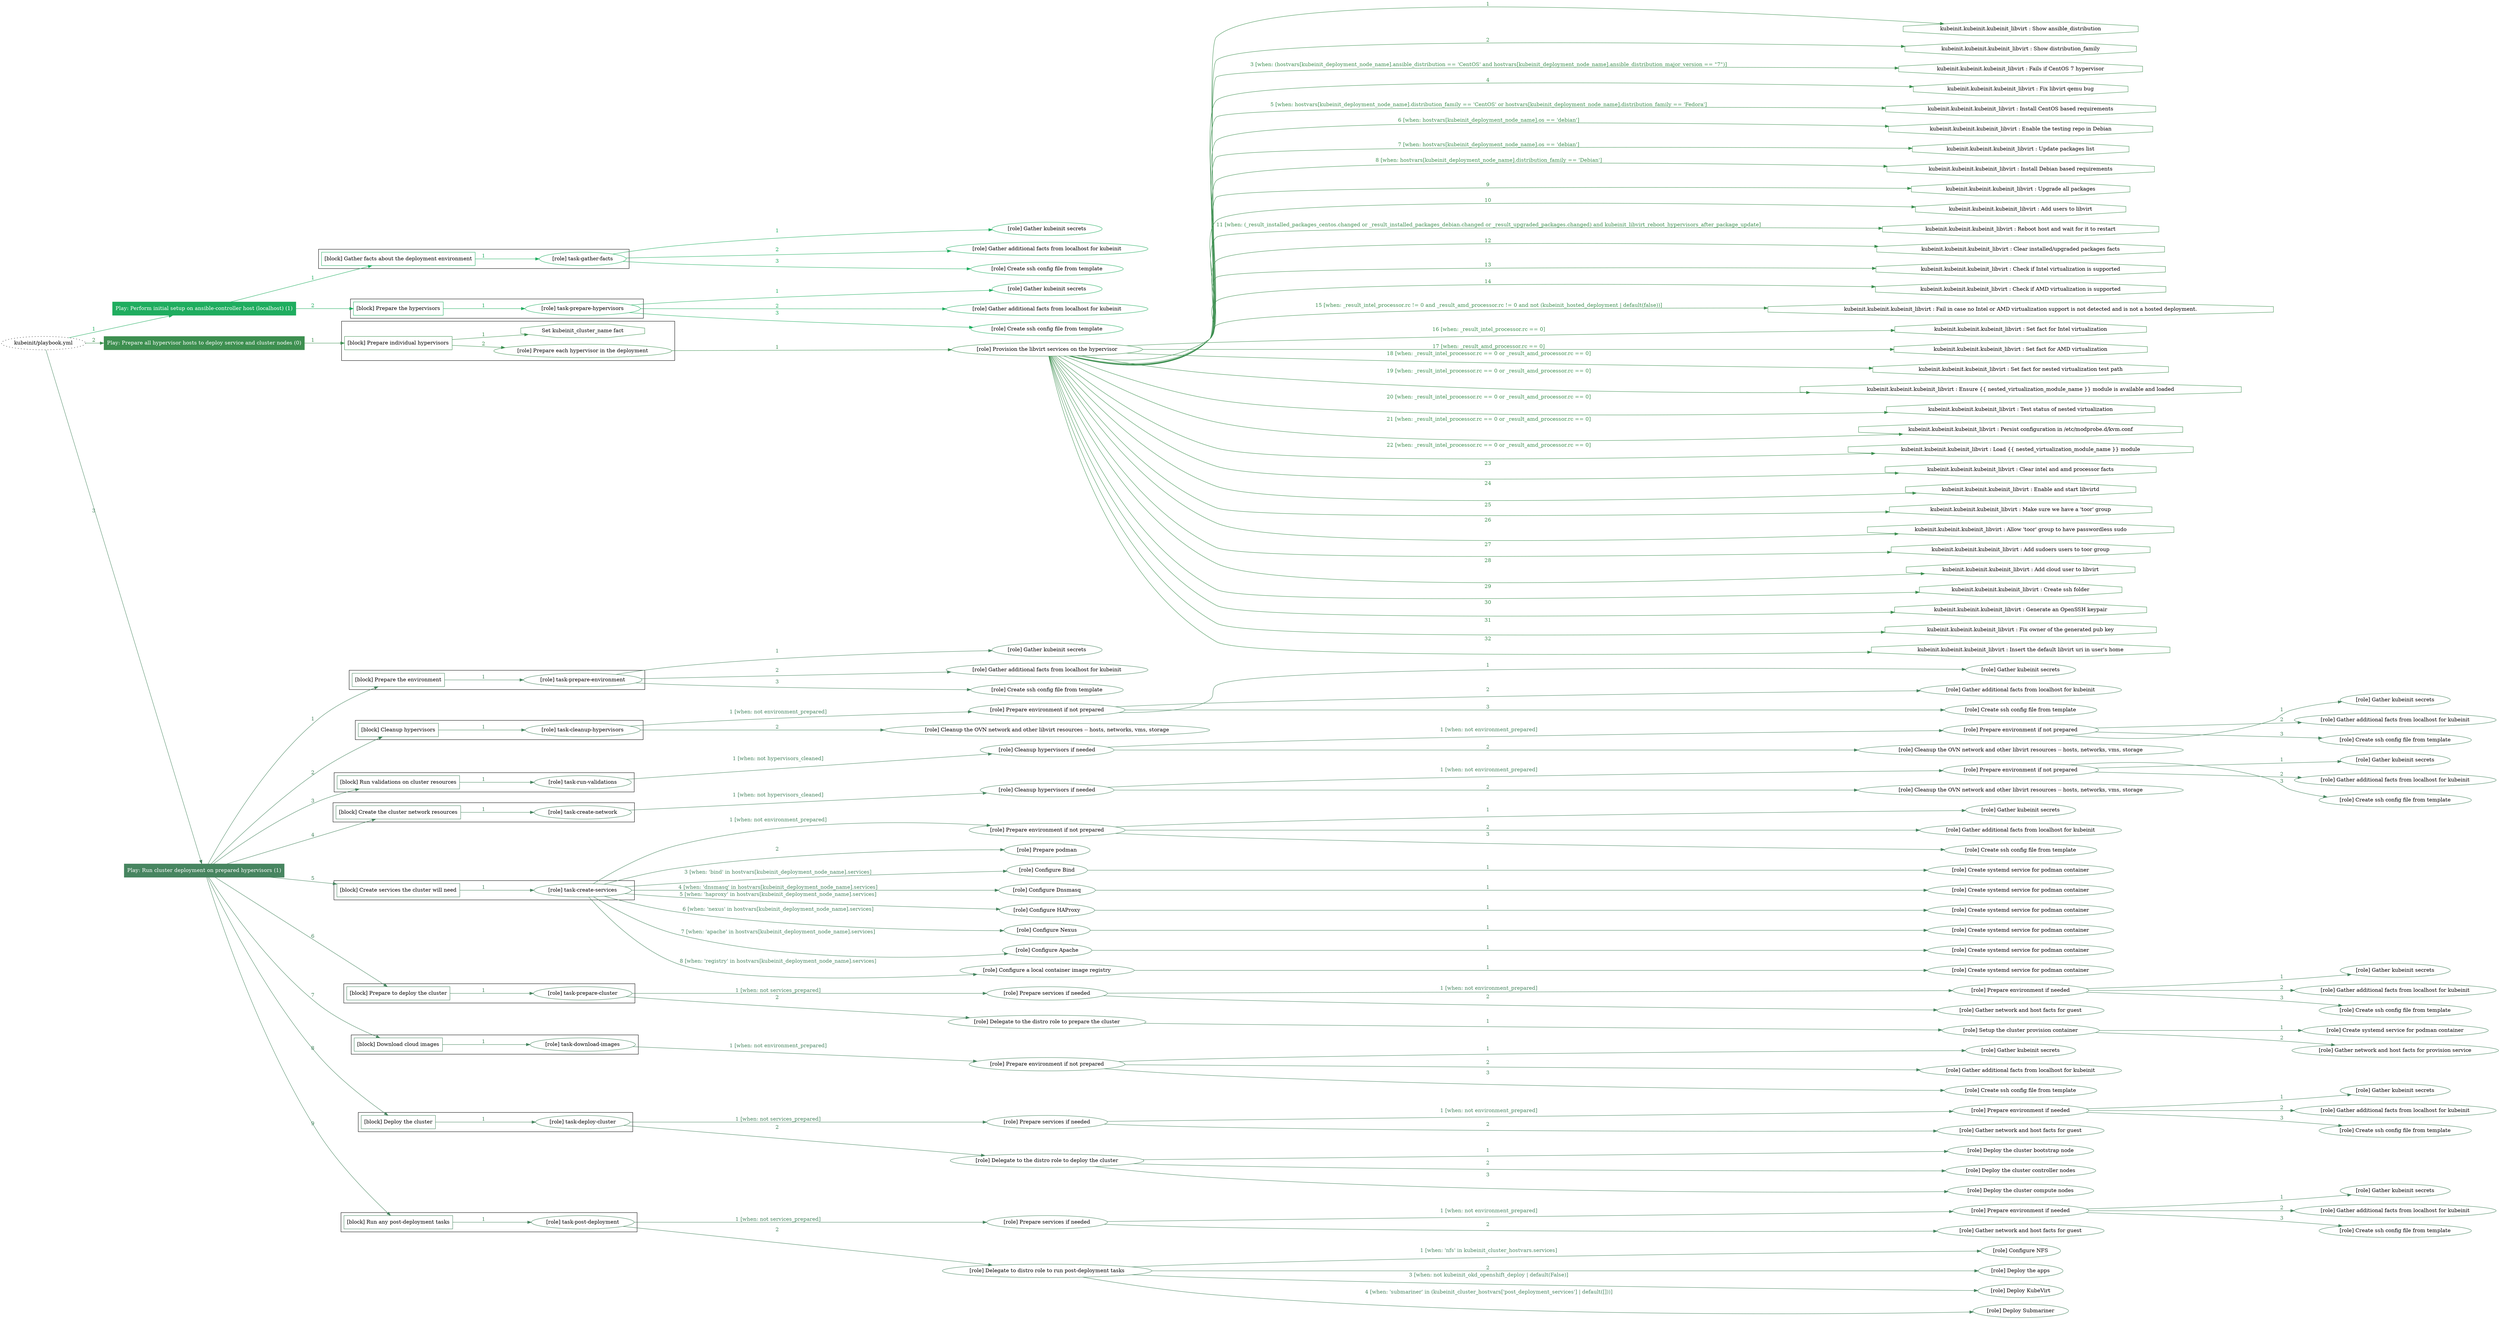 digraph {
	graph [concentrate=true ordering=in rankdir=LR ratio=fill]
	edge [esep=5 sep=10]
	"kubeinit/playbook.yml" [URL="/home/runner/work/kubeinit/kubeinit/kubeinit/playbook.yml" id=playbook_81fcb80f style=dotted]
	play_daff8f4a [label="Play: Perform initial setup on ansible-controller host (localhost) (1)" URL="/home/runner/work/kubeinit/kubeinit/kubeinit/playbook.yml" color="#1fad5f" fontcolor="#ffffff" id=play_daff8f4a shape=box style=filled tooltip=localhost]
	"kubeinit/playbook.yml" -> play_daff8f4a [label="1 " color="#1fad5f" fontcolor="#1fad5f" id=edge_5d574dd4 labeltooltip="1 " tooltip="1 "]
	subgraph "Gather kubeinit secrets" {
		role_aab11925 [label="[role] Gather kubeinit secrets" URL="/home/runner/.ansible/collections/ansible_collections/kubeinit/kubeinit/roles/kubeinit_prepare/tasks/gather_kubeinit_facts.yml" color="#1fad5f" id=role_aab11925 tooltip="Gather kubeinit secrets"]
	}
	subgraph "Gather additional facts from localhost for kubeinit" {
		role_70747c0d [label="[role] Gather additional facts from localhost for kubeinit" URL="/home/runner/.ansible/collections/ansible_collections/kubeinit/kubeinit/roles/kubeinit_prepare/tasks/gather_kubeinit_facts.yml" color="#1fad5f" id=role_70747c0d tooltip="Gather additional facts from localhost for kubeinit"]
	}
	subgraph "Create ssh config file from template" {
		role_48df92c1 [label="[role] Create ssh config file from template" URL="/home/runner/.ansible/collections/ansible_collections/kubeinit/kubeinit/roles/kubeinit_prepare/tasks/gather_kubeinit_facts.yml" color="#1fad5f" id=role_48df92c1 tooltip="Create ssh config file from template"]
	}
	subgraph "task-gather-facts" {
		role_44877db8 [label="[role] task-gather-facts" URL="/home/runner/work/kubeinit/kubeinit/kubeinit/playbook.yml" color="#1fad5f" id=role_44877db8 tooltip="task-gather-facts"]
		role_44877db8 -> role_aab11925 [label="1 " color="#1fad5f" fontcolor="#1fad5f" id=edge_a1052154 labeltooltip="1 " tooltip="1 "]
		role_44877db8 -> role_70747c0d [label="2 " color="#1fad5f" fontcolor="#1fad5f" id=edge_dcc8290c labeltooltip="2 " tooltip="2 "]
		role_44877db8 -> role_48df92c1 [label="3 " color="#1fad5f" fontcolor="#1fad5f" id=edge_468755ec labeltooltip="3 " tooltip="3 "]
	}
	subgraph "Gather kubeinit secrets" {
		role_213854e4 [label="[role] Gather kubeinit secrets" URL="/home/runner/.ansible/collections/ansible_collections/kubeinit/kubeinit/roles/kubeinit_prepare/tasks/gather_kubeinit_facts.yml" color="#1fad5f" id=role_213854e4 tooltip="Gather kubeinit secrets"]
	}
	subgraph "Gather additional facts from localhost for kubeinit" {
		role_53a9229f [label="[role] Gather additional facts from localhost for kubeinit" URL="/home/runner/.ansible/collections/ansible_collections/kubeinit/kubeinit/roles/kubeinit_prepare/tasks/gather_kubeinit_facts.yml" color="#1fad5f" id=role_53a9229f tooltip="Gather additional facts from localhost for kubeinit"]
	}
	subgraph "Create ssh config file from template" {
		role_155702ac [label="[role] Create ssh config file from template" URL="/home/runner/.ansible/collections/ansible_collections/kubeinit/kubeinit/roles/kubeinit_prepare/tasks/gather_kubeinit_facts.yml" color="#1fad5f" id=role_155702ac tooltip="Create ssh config file from template"]
	}
	subgraph "task-prepare-hypervisors" {
		role_fa2d1fb1 [label="[role] task-prepare-hypervisors" URL="/home/runner/work/kubeinit/kubeinit/kubeinit/playbook.yml" color="#1fad5f" id=role_fa2d1fb1 tooltip="task-prepare-hypervisors"]
		role_fa2d1fb1 -> role_213854e4 [label="1 " color="#1fad5f" fontcolor="#1fad5f" id=edge_d9dbdb5d labeltooltip="1 " tooltip="1 "]
		role_fa2d1fb1 -> role_53a9229f [label="2 " color="#1fad5f" fontcolor="#1fad5f" id=edge_8648460c labeltooltip="2 " tooltip="2 "]
		role_fa2d1fb1 -> role_155702ac [label="3 " color="#1fad5f" fontcolor="#1fad5f" id=edge_d3ae9cf9 labeltooltip="3 " tooltip="3 "]
	}
	subgraph "Play: Perform initial setup on ansible-controller host (localhost) (1)" {
		play_daff8f4a -> block_25a6bd8b [label=1 color="#1fad5f" fontcolor="#1fad5f" id=edge_b2513a7b labeltooltip=1 tooltip=1]
		subgraph cluster_block_25a6bd8b {
			block_25a6bd8b [label="[block] Gather facts about the deployment environment" URL="/home/runner/work/kubeinit/kubeinit/kubeinit/playbook.yml" color="#1fad5f" id=block_25a6bd8b labeltooltip="Gather facts about the deployment environment" shape=box tooltip="Gather facts about the deployment environment"]
			block_25a6bd8b -> role_44877db8 [label="1 " color="#1fad5f" fontcolor="#1fad5f" id=edge_479354db labeltooltip="1 " tooltip="1 "]
		}
		play_daff8f4a -> block_f0708486 [label=2 color="#1fad5f" fontcolor="#1fad5f" id=edge_a9ee6cd9 labeltooltip=2 tooltip=2]
		subgraph cluster_block_f0708486 {
			block_f0708486 [label="[block] Prepare the hypervisors" URL="/home/runner/work/kubeinit/kubeinit/kubeinit/playbook.yml" color="#1fad5f" id=block_f0708486 labeltooltip="Prepare the hypervisors" shape=box tooltip="Prepare the hypervisors"]
			block_f0708486 -> role_fa2d1fb1 [label="1 " color="#1fad5f" fontcolor="#1fad5f" id=edge_3a37e11c labeltooltip="1 " tooltip="1 "]
		}
	}
	play_637acc7c [label="Play: Prepare all hypervisor hosts to deploy service and cluster nodes (0)" URL="/home/runner/work/kubeinit/kubeinit/kubeinit/playbook.yml" color="#3d8f50" fontcolor="#ffffff" id=play_637acc7c shape=box style=filled tooltip="Play: Prepare all hypervisor hosts to deploy service and cluster nodes (0)"]
	"kubeinit/playbook.yml" -> play_637acc7c [label="2 " color="#3d8f50" fontcolor="#3d8f50" id=edge_ecf67296 labeltooltip="2 " tooltip="2 "]
	subgraph "Provision the libvirt services on the hypervisor" {
		role_46682420 [label="[role] Provision the libvirt services on the hypervisor" URL="/home/runner/.ansible/collections/ansible_collections/kubeinit/kubeinit/roles/kubeinit_prepare/tasks/prepare_hypervisor.yml" color="#3d8f50" id=role_46682420 tooltip="Provision the libvirt services on the hypervisor"]
		task_0c716222 [label="kubeinit.kubeinit.kubeinit_libvirt : Show ansible_distribution" URL="/home/runner/.ansible/collections/ansible_collections/kubeinit/kubeinit/roles/kubeinit_libvirt/tasks/main.yml" color="#3d8f50" id=task_0c716222 shape=octagon tooltip="kubeinit.kubeinit.kubeinit_libvirt : Show ansible_distribution"]
		role_46682420 -> task_0c716222 [label="1 " color="#3d8f50" fontcolor="#3d8f50" id=edge_53119243 labeltooltip="1 " tooltip="1 "]
		task_4c5353f7 [label="kubeinit.kubeinit.kubeinit_libvirt : Show distribution_family" URL="/home/runner/.ansible/collections/ansible_collections/kubeinit/kubeinit/roles/kubeinit_libvirt/tasks/main.yml" color="#3d8f50" id=task_4c5353f7 shape=octagon tooltip="kubeinit.kubeinit.kubeinit_libvirt : Show distribution_family"]
		role_46682420 -> task_4c5353f7 [label="2 " color="#3d8f50" fontcolor="#3d8f50" id=edge_a53bf8d4 labeltooltip="2 " tooltip="2 "]
		task_38a7a97e [label="kubeinit.kubeinit.kubeinit_libvirt : Fails if CentOS 7 hypervisor" URL="/home/runner/.ansible/collections/ansible_collections/kubeinit/kubeinit/roles/kubeinit_libvirt/tasks/main.yml" color="#3d8f50" id=task_38a7a97e shape=octagon tooltip="kubeinit.kubeinit.kubeinit_libvirt : Fails if CentOS 7 hypervisor"]
		role_46682420 -> task_38a7a97e [label="3 [when: (hostvars[kubeinit_deployment_node_name].ansible_distribution == 'CentOS' and hostvars[kubeinit_deployment_node_name].ansible_distribution_major_version == \"7\")]" color="#3d8f50" fontcolor="#3d8f50" id=edge_8cb96641 labeltooltip="3 [when: (hostvars[kubeinit_deployment_node_name].ansible_distribution == 'CentOS' and hostvars[kubeinit_deployment_node_name].ansible_distribution_major_version == \"7\")]" tooltip="3 [when: (hostvars[kubeinit_deployment_node_name].ansible_distribution == 'CentOS' and hostvars[kubeinit_deployment_node_name].ansible_distribution_major_version == \"7\")]"]
		task_72180ac9 [label="kubeinit.kubeinit.kubeinit_libvirt : Fix libvirt qemu bug" URL="/home/runner/.ansible/collections/ansible_collections/kubeinit/kubeinit/roles/kubeinit_libvirt/tasks/main.yml" color="#3d8f50" id=task_72180ac9 shape=octagon tooltip="kubeinit.kubeinit.kubeinit_libvirt : Fix libvirt qemu bug"]
		role_46682420 -> task_72180ac9 [label="4 " color="#3d8f50" fontcolor="#3d8f50" id=edge_3bc1cdc9 labeltooltip="4 " tooltip="4 "]
		task_180df7e8 [label="kubeinit.kubeinit.kubeinit_libvirt : Install CentOS based requirements" URL="/home/runner/.ansible/collections/ansible_collections/kubeinit/kubeinit/roles/kubeinit_libvirt/tasks/main.yml" color="#3d8f50" id=task_180df7e8 shape=octagon tooltip="kubeinit.kubeinit.kubeinit_libvirt : Install CentOS based requirements"]
		role_46682420 -> task_180df7e8 [label="5 [when: hostvars[kubeinit_deployment_node_name].distribution_family == 'CentOS' or hostvars[kubeinit_deployment_node_name].distribution_family == 'Fedora']" color="#3d8f50" fontcolor="#3d8f50" id=edge_2c35ad6a labeltooltip="5 [when: hostvars[kubeinit_deployment_node_name].distribution_family == 'CentOS' or hostvars[kubeinit_deployment_node_name].distribution_family == 'Fedora']" tooltip="5 [when: hostvars[kubeinit_deployment_node_name].distribution_family == 'CentOS' or hostvars[kubeinit_deployment_node_name].distribution_family == 'Fedora']"]
		task_7b297726 [label="kubeinit.kubeinit.kubeinit_libvirt : Enable the testing repo in Debian" URL="/home/runner/.ansible/collections/ansible_collections/kubeinit/kubeinit/roles/kubeinit_libvirt/tasks/main.yml" color="#3d8f50" id=task_7b297726 shape=octagon tooltip="kubeinit.kubeinit.kubeinit_libvirt : Enable the testing repo in Debian"]
		role_46682420 -> task_7b297726 [label="6 [when: hostvars[kubeinit_deployment_node_name].os == 'debian']" color="#3d8f50" fontcolor="#3d8f50" id=edge_4898f01e labeltooltip="6 [when: hostvars[kubeinit_deployment_node_name].os == 'debian']" tooltip="6 [when: hostvars[kubeinit_deployment_node_name].os == 'debian']"]
		task_e21a6e4e [label="kubeinit.kubeinit.kubeinit_libvirt : Update packages list" URL="/home/runner/.ansible/collections/ansible_collections/kubeinit/kubeinit/roles/kubeinit_libvirt/tasks/main.yml" color="#3d8f50" id=task_e21a6e4e shape=octagon tooltip="kubeinit.kubeinit.kubeinit_libvirt : Update packages list"]
		role_46682420 -> task_e21a6e4e [label="7 [when: hostvars[kubeinit_deployment_node_name].os == 'debian']" color="#3d8f50" fontcolor="#3d8f50" id=edge_712cc02e labeltooltip="7 [when: hostvars[kubeinit_deployment_node_name].os == 'debian']" tooltip="7 [when: hostvars[kubeinit_deployment_node_name].os == 'debian']"]
		task_c880a6b1 [label="kubeinit.kubeinit.kubeinit_libvirt : Install Debian based requirements" URL="/home/runner/.ansible/collections/ansible_collections/kubeinit/kubeinit/roles/kubeinit_libvirt/tasks/main.yml" color="#3d8f50" id=task_c880a6b1 shape=octagon tooltip="kubeinit.kubeinit.kubeinit_libvirt : Install Debian based requirements"]
		role_46682420 -> task_c880a6b1 [label="8 [when: hostvars[kubeinit_deployment_node_name].distribution_family == 'Debian']" color="#3d8f50" fontcolor="#3d8f50" id=edge_8d48f2f4 labeltooltip="8 [when: hostvars[kubeinit_deployment_node_name].distribution_family == 'Debian']" tooltip="8 [when: hostvars[kubeinit_deployment_node_name].distribution_family == 'Debian']"]
		task_bd87a750 [label="kubeinit.kubeinit.kubeinit_libvirt : Upgrade all packages" URL="/home/runner/.ansible/collections/ansible_collections/kubeinit/kubeinit/roles/kubeinit_libvirt/tasks/main.yml" color="#3d8f50" id=task_bd87a750 shape=octagon tooltip="kubeinit.kubeinit.kubeinit_libvirt : Upgrade all packages"]
		role_46682420 -> task_bd87a750 [label="9 " color="#3d8f50" fontcolor="#3d8f50" id=edge_f5a76a69 labeltooltip="9 " tooltip="9 "]
		task_9586a732 [label="kubeinit.kubeinit.kubeinit_libvirt : Add users to libvirt" URL="/home/runner/.ansible/collections/ansible_collections/kubeinit/kubeinit/roles/kubeinit_libvirt/tasks/main.yml" color="#3d8f50" id=task_9586a732 shape=octagon tooltip="kubeinit.kubeinit.kubeinit_libvirt : Add users to libvirt"]
		role_46682420 -> task_9586a732 [label="10 " color="#3d8f50" fontcolor="#3d8f50" id=edge_3d3a36c6 labeltooltip="10 " tooltip="10 "]
		task_caef9b31 [label="kubeinit.kubeinit.kubeinit_libvirt : Reboot host and wait for it to restart" URL="/home/runner/.ansible/collections/ansible_collections/kubeinit/kubeinit/roles/kubeinit_libvirt/tasks/main.yml" color="#3d8f50" id=task_caef9b31 shape=octagon tooltip="kubeinit.kubeinit.kubeinit_libvirt : Reboot host and wait for it to restart"]
		role_46682420 -> task_caef9b31 [label="11 [when: (_result_installed_packages_centos.changed or _result_installed_packages_debian.changed or _result_upgraded_packages.changed) and kubeinit_libvirt_reboot_hypervisors_after_package_update]" color="#3d8f50" fontcolor="#3d8f50" id=edge_02bd4139 labeltooltip="11 [when: (_result_installed_packages_centos.changed or _result_installed_packages_debian.changed or _result_upgraded_packages.changed) and kubeinit_libvirt_reboot_hypervisors_after_package_update]" tooltip="11 [when: (_result_installed_packages_centos.changed or _result_installed_packages_debian.changed or _result_upgraded_packages.changed) and kubeinit_libvirt_reboot_hypervisors_after_package_update]"]
		task_09dc03e6 [label="kubeinit.kubeinit.kubeinit_libvirt : Clear installed/upgraded packages facts" URL="/home/runner/.ansible/collections/ansible_collections/kubeinit/kubeinit/roles/kubeinit_libvirt/tasks/main.yml" color="#3d8f50" id=task_09dc03e6 shape=octagon tooltip="kubeinit.kubeinit.kubeinit_libvirt : Clear installed/upgraded packages facts"]
		role_46682420 -> task_09dc03e6 [label="12 " color="#3d8f50" fontcolor="#3d8f50" id=edge_cb2a8a48 labeltooltip="12 " tooltip="12 "]
		task_139659fb [label="kubeinit.kubeinit.kubeinit_libvirt : Check if Intel virtualization is supported" URL="/home/runner/.ansible/collections/ansible_collections/kubeinit/kubeinit/roles/kubeinit_libvirt/tasks/main.yml" color="#3d8f50" id=task_139659fb shape=octagon tooltip="kubeinit.kubeinit.kubeinit_libvirt : Check if Intel virtualization is supported"]
		role_46682420 -> task_139659fb [label="13 " color="#3d8f50" fontcolor="#3d8f50" id=edge_5dc9a860 labeltooltip="13 " tooltip="13 "]
		task_9bdb04d3 [label="kubeinit.kubeinit.kubeinit_libvirt : Check if AMD virtualization is supported" URL="/home/runner/.ansible/collections/ansible_collections/kubeinit/kubeinit/roles/kubeinit_libvirt/tasks/main.yml" color="#3d8f50" id=task_9bdb04d3 shape=octagon tooltip="kubeinit.kubeinit.kubeinit_libvirt : Check if AMD virtualization is supported"]
		role_46682420 -> task_9bdb04d3 [label="14 " color="#3d8f50" fontcolor="#3d8f50" id=edge_9e4fd00e labeltooltip="14 " tooltip="14 "]
		task_c7bffb65 [label="kubeinit.kubeinit.kubeinit_libvirt : Fail in case no Intel or AMD virtualization support is not detected and is not a hosted deployment." URL="/home/runner/.ansible/collections/ansible_collections/kubeinit/kubeinit/roles/kubeinit_libvirt/tasks/main.yml" color="#3d8f50" id=task_c7bffb65 shape=octagon tooltip="kubeinit.kubeinit.kubeinit_libvirt : Fail in case no Intel or AMD virtualization support is not detected and is not a hosted deployment."]
		role_46682420 -> task_c7bffb65 [label="15 [when: _result_intel_processor.rc != 0 and _result_amd_processor.rc != 0 and not (kubeinit_hosted_deployment | default(false))]" color="#3d8f50" fontcolor="#3d8f50" id=edge_dccb86fb labeltooltip="15 [when: _result_intel_processor.rc != 0 and _result_amd_processor.rc != 0 and not (kubeinit_hosted_deployment | default(false))]" tooltip="15 [when: _result_intel_processor.rc != 0 and _result_amd_processor.rc != 0 and not (kubeinit_hosted_deployment | default(false))]"]
		task_cd5ab4b0 [label="kubeinit.kubeinit.kubeinit_libvirt : Set fact for Intel virtualization" URL="/home/runner/.ansible/collections/ansible_collections/kubeinit/kubeinit/roles/kubeinit_libvirt/tasks/main.yml" color="#3d8f50" id=task_cd5ab4b0 shape=octagon tooltip="kubeinit.kubeinit.kubeinit_libvirt : Set fact for Intel virtualization"]
		role_46682420 -> task_cd5ab4b0 [label="16 [when: _result_intel_processor.rc == 0]" color="#3d8f50" fontcolor="#3d8f50" id=edge_3eab3801 labeltooltip="16 [when: _result_intel_processor.rc == 0]" tooltip="16 [when: _result_intel_processor.rc == 0]"]
		task_400e24a2 [label="kubeinit.kubeinit.kubeinit_libvirt : Set fact for AMD virtualization" URL="/home/runner/.ansible/collections/ansible_collections/kubeinit/kubeinit/roles/kubeinit_libvirt/tasks/main.yml" color="#3d8f50" id=task_400e24a2 shape=octagon tooltip="kubeinit.kubeinit.kubeinit_libvirt : Set fact for AMD virtualization"]
		role_46682420 -> task_400e24a2 [label="17 [when: _result_amd_processor.rc == 0]" color="#3d8f50" fontcolor="#3d8f50" id=edge_35043574 labeltooltip="17 [when: _result_amd_processor.rc == 0]" tooltip="17 [when: _result_amd_processor.rc == 0]"]
		task_cd5d906c [label="kubeinit.kubeinit.kubeinit_libvirt : Set fact for nested virtualization test path" URL="/home/runner/.ansible/collections/ansible_collections/kubeinit/kubeinit/roles/kubeinit_libvirt/tasks/main.yml" color="#3d8f50" id=task_cd5d906c shape=octagon tooltip="kubeinit.kubeinit.kubeinit_libvirt : Set fact for nested virtualization test path"]
		role_46682420 -> task_cd5d906c [label="18 [when: _result_intel_processor.rc == 0 or _result_amd_processor.rc == 0]" color="#3d8f50" fontcolor="#3d8f50" id=edge_4bc10c90 labeltooltip="18 [when: _result_intel_processor.rc == 0 or _result_amd_processor.rc == 0]" tooltip="18 [when: _result_intel_processor.rc == 0 or _result_amd_processor.rc == 0]"]
		task_1f3df491 [label="kubeinit.kubeinit.kubeinit_libvirt : Ensure {{ nested_virtualization_module_name }} module is available and loaded" URL="/home/runner/.ansible/collections/ansible_collections/kubeinit/kubeinit/roles/kubeinit_libvirt/tasks/main.yml" color="#3d8f50" id=task_1f3df491 shape=octagon tooltip="kubeinit.kubeinit.kubeinit_libvirt : Ensure {{ nested_virtualization_module_name }} module is available and loaded"]
		role_46682420 -> task_1f3df491 [label="19 [when: _result_intel_processor.rc == 0 or _result_amd_processor.rc == 0]" color="#3d8f50" fontcolor="#3d8f50" id=edge_99a38bb4 labeltooltip="19 [when: _result_intel_processor.rc == 0 or _result_amd_processor.rc == 0]" tooltip="19 [when: _result_intel_processor.rc == 0 or _result_amd_processor.rc == 0]"]
		task_f7e2b6f3 [label="kubeinit.kubeinit.kubeinit_libvirt : Test status of nested virtualization" URL="/home/runner/.ansible/collections/ansible_collections/kubeinit/kubeinit/roles/kubeinit_libvirt/tasks/main.yml" color="#3d8f50" id=task_f7e2b6f3 shape=octagon tooltip="kubeinit.kubeinit.kubeinit_libvirt : Test status of nested virtualization"]
		role_46682420 -> task_f7e2b6f3 [label="20 [when: _result_intel_processor.rc == 0 or _result_amd_processor.rc == 0]" color="#3d8f50" fontcolor="#3d8f50" id=edge_bd00b2bd labeltooltip="20 [when: _result_intel_processor.rc == 0 or _result_amd_processor.rc == 0]" tooltip="20 [when: _result_intel_processor.rc == 0 or _result_amd_processor.rc == 0]"]
		task_273d686b [label="kubeinit.kubeinit.kubeinit_libvirt : Persist configuration in /etc/modprobe.d/kvm.conf" URL="/home/runner/.ansible/collections/ansible_collections/kubeinit/kubeinit/roles/kubeinit_libvirt/tasks/main.yml" color="#3d8f50" id=task_273d686b shape=octagon tooltip="kubeinit.kubeinit.kubeinit_libvirt : Persist configuration in /etc/modprobe.d/kvm.conf"]
		role_46682420 -> task_273d686b [label="21 [when: _result_intel_processor.rc == 0 or _result_amd_processor.rc == 0]" color="#3d8f50" fontcolor="#3d8f50" id=edge_3f319254 labeltooltip="21 [when: _result_intel_processor.rc == 0 or _result_amd_processor.rc == 0]" tooltip="21 [when: _result_intel_processor.rc == 0 or _result_amd_processor.rc == 0]"]
		task_99ba3bfd [label="kubeinit.kubeinit.kubeinit_libvirt : Load {{ nested_virtualization_module_name }} module" URL="/home/runner/.ansible/collections/ansible_collections/kubeinit/kubeinit/roles/kubeinit_libvirt/tasks/main.yml" color="#3d8f50" id=task_99ba3bfd shape=octagon tooltip="kubeinit.kubeinit.kubeinit_libvirt : Load {{ nested_virtualization_module_name }} module"]
		role_46682420 -> task_99ba3bfd [label="22 [when: _result_intel_processor.rc == 0 or _result_amd_processor.rc == 0]" color="#3d8f50" fontcolor="#3d8f50" id=edge_2faef661 labeltooltip="22 [when: _result_intel_processor.rc == 0 or _result_amd_processor.rc == 0]" tooltip="22 [when: _result_intel_processor.rc == 0 or _result_amd_processor.rc == 0]"]
		task_db470185 [label="kubeinit.kubeinit.kubeinit_libvirt : Clear intel and amd processor facts" URL="/home/runner/.ansible/collections/ansible_collections/kubeinit/kubeinit/roles/kubeinit_libvirt/tasks/main.yml" color="#3d8f50" id=task_db470185 shape=octagon tooltip="kubeinit.kubeinit.kubeinit_libvirt : Clear intel and amd processor facts"]
		role_46682420 -> task_db470185 [label="23 " color="#3d8f50" fontcolor="#3d8f50" id=edge_0fbe8cd7 labeltooltip="23 " tooltip="23 "]
		task_70f36cb5 [label="kubeinit.kubeinit.kubeinit_libvirt : Enable and start libvirtd" URL="/home/runner/.ansible/collections/ansible_collections/kubeinit/kubeinit/roles/kubeinit_libvirt/tasks/main.yml" color="#3d8f50" id=task_70f36cb5 shape=octagon tooltip="kubeinit.kubeinit.kubeinit_libvirt : Enable and start libvirtd"]
		role_46682420 -> task_70f36cb5 [label="24 " color="#3d8f50" fontcolor="#3d8f50" id=edge_55d3c39a labeltooltip="24 " tooltip="24 "]
		task_798336fa [label="kubeinit.kubeinit.kubeinit_libvirt : Make sure we have a 'toor' group" URL="/home/runner/.ansible/collections/ansible_collections/kubeinit/kubeinit/roles/kubeinit_libvirt/tasks/60_create_cloud_user.yml" color="#3d8f50" id=task_798336fa shape=octagon tooltip="kubeinit.kubeinit.kubeinit_libvirt : Make sure we have a 'toor' group"]
		role_46682420 -> task_798336fa [label="25 " color="#3d8f50" fontcolor="#3d8f50" id=edge_ca8e9a6e labeltooltip="25 " tooltip="25 "]
		task_633cfb06 [label="kubeinit.kubeinit.kubeinit_libvirt : Allow 'toor' group to have passwordless sudo" URL="/home/runner/.ansible/collections/ansible_collections/kubeinit/kubeinit/roles/kubeinit_libvirt/tasks/60_create_cloud_user.yml" color="#3d8f50" id=task_633cfb06 shape=octagon tooltip="kubeinit.kubeinit.kubeinit_libvirt : Allow 'toor' group to have passwordless sudo"]
		role_46682420 -> task_633cfb06 [label="26 " color="#3d8f50" fontcolor="#3d8f50" id=edge_16bfb0fc labeltooltip="26 " tooltip="26 "]
		task_5cbd6a04 [label="kubeinit.kubeinit.kubeinit_libvirt : Add sudoers users to toor group" URL="/home/runner/.ansible/collections/ansible_collections/kubeinit/kubeinit/roles/kubeinit_libvirt/tasks/60_create_cloud_user.yml" color="#3d8f50" id=task_5cbd6a04 shape=octagon tooltip="kubeinit.kubeinit.kubeinit_libvirt : Add sudoers users to toor group"]
		role_46682420 -> task_5cbd6a04 [label="27 " color="#3d8f50" fontcolor="#3d8f50" id=edge_347db93d labeltooltip="27 " tooltip="27 "]
		task_966ad8c2 [label="kubeinit.kubeinit.kubeinit_libvirt : Add cloud user to libvirt" URL="/home/runner/.ansible/collections/ansible_collections/kubeinit/kubeinit/roles/kubeinit_libvirt/tasks/60_create_cloud_user.yml" color="#3d8f50" id=task_966ad8c2 shape=octagon tooltip="kubeinit.kubeinit.kubeinit_libvirt : Add cloud user to libvirt"]
		role_46682420 -> task_966ad8c2 [label="28 " color="#3d8f50" fontcolor="#3d8f50" id=edge_207606c5 labeltooltip="28 " tooltip="28 "]
		task_cfc1c99b [label="kubeinit.kubeinit.kubeinit_libvirt : Create ssh folder" URL="/home/runner/.ansible/collections/ansible_collections/kubeinit/kubeinit/roles/kubeinit_libvirt/tasks/60_create_cloud_user.yml" color="#3d8f50" id=task_cfc1c99b shape=octagon tooltip="kubeinit.kubeinit.kubeinit_libvirt : Create ssh folder"]
		role_46682420 -> task_cfc1c99b [label="29 " color="#3d8f50" fontcolor="#3d8f50" id=edge_9c77b17f labeltooltip="29 " tooltip="29 "]
		task_53444233 [label="kubeinit.kubeinit.kubeinit_libvirt : Generate an OpenSSH keypair" URL="/home/runner/.ansible/collections/ansible_collections/kubeinit/kubeinit/roles/kubeinit_libvirt/tasks/60_create_cloud_user.yml" color="#3d8f50" id=task_53444233 shape=octagon tooltip="kubeinit.kubeinit.kubeinit_libvirt : Generate an OpenSSH keypair"]
		role_46682420 -> task_53444233 [label="30 " color="#3d8f50" fontcolor="#3d8f50" id=edge_9605cc6c labeltooltip="30 " tooltip="30 "]
		task_ced63535 [label="kubeinit.kubeinit.kubeinit_libvirt : Fix owner of the generated pub key" URL="/home/runner/.ansible/collections/ansible_collections/kubeinit/kubeinit/roles/kubeinit_libvirt/tasks/60_create_cloud_user.yml" color="#3d8f50" id=task_ced63535 shape=octagon tooltip="kubeinit.kubeinit.kubeinit_libvirt : Fix owner of the generated pub key"]
		role_46682420 -> task_ced63535 [label="31 " color="#3d8f50" fontcolor="#3d8f50" id=edge_a560697b labeltooltip="31 " tooltip="31 "]
		task_f7961e89 [label="kubeinit.kubeinit.kubeinit_libvirt : Insert the default libvirt uri in user's home" URL="/home/runner/.ansible/collections/ansible_collections/kubeinit/kubeinit/roles/kubeinit_libvirt/tasks/60_create_cloud_user.yml" color="#3d8f50" id=task_f7961e89 shape=octagon tooltip="kubeinit.kubeinit.kubeinit_libvirt : Insert the default libvirt uri in user's home"]
		role_46682420 -> task_f7961e89 [label="32 " color="#3d8f50" fontcolor="#3d8f50" id=edge_d296cb45 labeltooltip="32 " tooltip="32 "]
	}
	subgraph "Prepare each hypervisor in the deployment" {
		role_0b309e9d [label="[role] Prepare each hypervisor in the deployment" URL="/home/runner/work/kubeinit/kubeinit/kubeinit/playbook.yml" color="#3d8f50" id=role_0b309e9d tooltip="Prepare each hypervisor in the deployment"]
		role_0b309e9d -> role_46682420 [label="1 " color="#3d8f50" fontcolor="#3d8f50" id=edge_5814eacd labeltooltip="1 " tooltip="1 "]
	}
	subgraph "Play: Prepare all hypervisor hosts to deploy service and cluster nodes (0)" {
		play_637acc7c -> block_a93237c8 [label=1 color="#3d8f50" fontcolor="#3d8f50" id=edge_aca61d3e labeltooltip=1 tooltip=1]
		subgraph cluster_block_a93237c8 {
			block_a93237c8 [label="[block] Prepare individual hypervisors" URL="/home/runner/work/kubeinit/kubeinit/kubeinit/playbook.yml" color="#3d8f50" id=block_a93237c8 labeltooltip="Prepare individual hypervisors" shape=box tooltip="Prepare individual hypervisors"]
			block_a93237c8 -> role_0b309e9d [label="2 " color="#3d8f50" fontcolor="#3d8f50" id=edge_ffe97b42 labeltooltip="2 " tooltip="2 "]
			task_18c462a1 [label="Set kubeinit_cluster_name fact" URL="/home/runner/work/kubeinit/kubeinit/kubeinit/playbook.yml" color="#3d8f50" id=task_18c462a1 shape=octagon tooltip="Set kubeinit_cluster_name fact"]
			block_a93237c8 -> task_18c462a1 [label="1 " color="#3d8f50" fontcolor="#3d8f50" id=edge_2d1ff26c labeltooltip="1 " tooltip="1 "]
		}
	}
	play_85a1c380 [label="Play: Run cluster deployment on prepared hypervisors (1)" URL="/home/runner/work/kubeinit/kubeinit/kubeinit/playbook.yml" color="#478560" fontcolor="#ffffff" id=play_85a1c380 shape=box style=filled tooltip=localhost]
	"kubeinit/playbook.yml" -> play_85a1c380 [label="3 " color="#478560" fontcolor="#478560" id=edge_81d30226 labeltooltip="3 " tooltip="3 "]
	subgraph "Gather kubeinit secrets" {
		role_761f660d [label="[role] Gather kubeinit secrets" URL="/home/runner/.ansible/collections/ansible_collections/kubeinit/kubeinit/roles/kubeinit_prepare/tasks/gather_kubeinit_facts.yml" color="#478560" id=role_761f660d tooltip="Gather kubeinit secrets"]
	}
	subgraph "Gather additional facts from localhost for kubeinit" {
		role_ad7182fe [label="[role] Gather additional facts from localhost for kubeinit" URL="/home/runner/.ansible/collections/ansible_collections/kubeinit/kubeinit/roles/kubeinit_prepare/tasks/gather_kubeinit_facts.yml" color="#478560" id=role_ad7182fe tooltip="Gather additional facts from localhost for kubeinit"]
	}
	subgraph "Create ssh config file from template" {
		role_806c26cb [label="[role] Create ssh config file from template" URL="/home/runner/.ansible/collections/ansible_collections/kubeinit/kubeinit/roles/kubeinit_prepare/tasks/gather_kubeinit_facts.yml" color="#478560" id=role_806c26cb tooltip="Create ssh config file from template"]
	}
	subgraph "task-prepare-environment" {
		role_ec34841f [label="[role] task-prepare-environment" URL="/home/runner/work/kubeinit/kubeinit/kubeinit/playbook.yml" color="#478560" id=role_ec34841f tooltip="task-prepare-environment"]
		role_ec34841f -> role_761f660d [label="1 " color="#478560" fontcolor="#478560" id=edge_18cb1be7 labeltooltip="1 " tooltip="1 "]
		role_ec34841f -> role_ad7182fe [label="2 " color="#478560" fontcolor="#478560" id=edge_3bd74002 labeltooltip="2 " tooltip="2 "]
		role_ec34841f -> role_806c26cb [label="3 " color="#478560" fontcolor="#478560" id=edge_9d5deac7 labeltooltip="3 " tooltip="3 "]
	}
	subgraph "Gather kubeinit secrets" {
		role_ae62dc34 [label="[role] Gather kubeinit secrets" URL="/home/runner/.ansible/collections/ansible_collections/kubeinit/kubeinit/roles/kubeinit_prepare/tasks/gather_kubeinit_facts.yml" color="#478560" id=role_ae62dc34 tooltip="Gather kubeinit secrets"]
	}
	subgraph "Gather additional facts from localhost for kubeinit" {
		role_743f263e [label="[role] Gather additional facts from localhost for kubeinit" URL="/home/runner/.ansible/collections/ansible_collections/kubeinit/kubeinit/roles/kubeinit_prepare/tasks/gather_kubeinit_facts.yml" color="#478560" id=role_743f263e tooltip="Gather additional facts from localhost for kubeinit"]
	}
	subgraph "Create ssh config file from template" {
		role_4fb58eba [label="[role] Create ssh config file from template" URL="/home/runner/.ansible/collections/ansible_collections/kubeinit/kubeinit/roles/kubeinit_prepare/tasks/gather_kubeinit_facts.yml" color="#478560" id=role_4fb58eba tooltip="Create ssh config file from template"]
	}
	subgraph "Prepare environment if not prepared" {
		role_aac8f9c8 [label="[role] Prepare environment if not prepared" URL="/home/runner/.ansible/collections/ansible_collections/kubeinit/kubeinit/roles/kubeinit_prepare/tasks/cleanup_hypervisors.yml" color="#478560" id=role_aac8f9c8 tooltip="Prepare environment if not prepared"]
		role_aac8f9c8 -> role_ae62dc34 [label="1 " color="#478560" fontcolor="#478560" id=edge_3e5dffb5 labeltooltip="1 " tooltip="1 "]
		role_aac8f9c8 -> role_743f263e [label="2 " color="#478560" fontcolor="#478560" id=edge_bcd6decd labeltooltip="2 " tooltip="2 "]
		role_aac8f9c8 -> role_4fb58eba [label="3 " color="#478560" fontcolor="#478560" id=edge_40169c01 labeltooltip="3 " tooltip="3 "]
	}
	subgraph "Cleanup the OVN network and other libvirt resources -- hosts, networks, vms, storage" {
		role_38e5416d [label="[role] Cleanup the OVN network and other libvirt resources -- hosts, networks, vms, storage" URL="/home/runner/.ansible/collections/ansible_collections/kubeinit/kubeinit/roles/kubeinit_prepare/tasks/cleanup_hypervisors.yml" color="#478560" id=role_38e5416d tooltip="Cleanup the OVN network and other libvirt resources -- hosts, networks, vms, storage"]
	}
	subgraph "task-cleanup-hypervisors" {
		role_dd3e5ca7 [label="[role] task-cleanup-hypervisors" URL="/home/runner/work/kubeinit/kubeinit/kubeinit/playbook.yml" color="#478560" id=role_dd3e5ca7 tooltip="task-cleanup-hypervisors"]
		role_dd3e5ca7 -> role_aac8f9c8 [label="1 [when: not environment_prepared]" color="#478560" fontcolor="#478560" id=edge_083bd682 labeltooltip="1 [when: not environment_prepared]" tooltip="1 [when: not environment_prepared]"]
		role_dd3e5ca7 -> role_38e5416d [label="2 " color="#478560" fontcolor="#478560" id=edge_126bb221 labeltooltip="2 " tooltip="2 "]
	}
	subgraph "Gather kubeinit secrets" {
		role_15c299c7 [label="[role] Gather kubeinit secrets" URL="/home/runner/.ansible/collections/ansible_collections/kubeinit/kubeinit/roles/kubeinit_prepare/tasks/gather_kubeinit_facts.yml" color="#478560" id=role_15c299c7 tooltip="Gather kubeinit secrets"]
	}
	subgraph "Gather additional facts from localhost for kubeinit" {
		role_65123e43 [label="[role] Gather additional facts from localhost for kubeinit" URL="/home/runner/.ansible/collections/ansible_collections/kubeinit/kubeinit/roles/kubeinit_prepare/tasks/gather_kubeinit_facts.yml" color="#478560" id=role_65123e43 tooltip="Gather additional facts from localhost for kubeinit"]
	}
	subgraph "Create ssh config file from template" {
		role_9a83b385 [label="[role] Create ssh config file from template" URL="/home/runner/.ansible/collections/ansible_collections/kubeinit/kubeinit/roles/kubeinit_prepare/tasks/gather_kubeinit_facts.yml" color="#478560" id=role_9a83b385 tooltip="Create ssh config file from template"]
	}
	subgraph "Prepare environment if not prepared" {
		role_3a895235 [label="[role] Prepare environment if not prepared" URL="/home/runner/.ansible/collections/ansible_collections/kubeinit/kubeinit/roles/kubeinit_prepare/tasks/cleanup_hypervisors.yml" color="#478560" id=role_3a895235 tooltip="Prepare environment if not prepared"]
		role_3a895235 -> role_15c299c7 [label="1 " color="#478560" fontcolor="#478560" id=edge_5352c202 labeltooltip="1 " tooltip="1 "]
		role_3a895235 -> role_65123e43 [label="2 " color="#478560" fontcolor="#478560" id=edge_a87a6c4a labeltooltip="2 " tooltip="2 "]
		role_3a895235 -> role_9a83b385 [label="3 " color="#478560" fontcolor="#478560" id=edge_2a51f07a labeltooltip="3 " tooltip="3 "]
	}
	subgraph "Cleanup the OVN network and other libvirt resources -- hosts, networks, vms, storage" {
		role_cd426331 [label="[role] Cleanup the OVN network and other libvirt resources -- hosts, networks, vms, storage" URL="/home/runner/.ansible/collections/ansible_collections/kubeinit/kubeinit/roles/kubeinit_prepare/tasks/cleanup_hypervisors.yml" color="#478560" id=role_cd426331 tooltip="Cleanup the OVN network and other libvirt resources -- hosts, networks, vms, storage"]
	}
	subgraph "Cleanup hypervisors if needed" {
		role_112c72a3 [label="[role] Cleanup hypervisors if needed" URL="/home/runner/.ansible/collections/ansible_collections/kubeinit/kubeinit/roles/kubeinit_validations/tasks/main.yml" color="#478560" id=role_112c72a3 tooltip="Cleanup hypervisors if needed"]
		role_112c72a3 -> role_3a895235 [label="1 [when: not environment_prepared]" color="#478560" fontcolor="#478560" id=edge_b09674c7 labeltooltip="1 [when: not environment_prepared]" tooltip="1 [when: not environment_prepared]"]
		role_112c72a3 -> role_cd426331 [label="2 " color="#478560" fontcolor="#478560" id=edge_e176a0af labeltooltip="2 " tooltip="2 "]
	}
	subgraph "task-run-validations" {
		role_c172669a [label="[role] task-run-validations" URL="/home/runner/work/kubeinit/kubeinit/kubeinit/playbook.yml" color="#478560" id=role_c172669a tooltip="task-run-validations"]
		role_c172669a -> role_112c72a3 [label="1 [when: not hypervisors_cleaned]" color="#478560" fontcolor="#478560" id=edge_233e760b labeltooltip="1 [when: not hypervisors_cleaned]" tooltip="1 [when: not hypervisors_cleaned]"]
	}
	subgraph "Gather kubeinit secrets" {
		role_f8078918 [label="[role] Gather kubeinit secrets" URL="/home/runner/.ansible/collections/ansible_collections/kubeinit/kubeinit/roles/kubeinit_prepare/tasks/gather_kubeinit_facts.yml" color="#478560" id=role_f8078918 tooltip="Gather kubeinit secrets"]
	}
	subgraph "Gather additional facts from localhost for kubeinit" {
		role_636fec0a [label="[role] Gather additional facts from localhost for kubeinit" URL="/home/runner/.ansible/collections/ansible_collections/kubeinit/kubeinit/roles/kubeinit_prepare/tasks/gather_kubeinit_facts.yml" color="#478560" id=role_636fec0a tooltip="Gather additional facts from localhost for kubeinit"]
	}
	subgraph "Create ssh config file from template" {
		role_09fde789 [label="[role] Create ssh config file from template" URL="/home/runner/.ansible/collections/ansible_collections/kubeinit/kubeinit/roles/kubeinit_prepare/tasks/gather_kubeinit_facts.yml" color="#478560" id=role_09fde789 tooltip="Create ssh config file from template"]
	}
	subgraph "Prepare environment if not prepared" {
		role_eab27116 [label="[role] Prepare environment if not prepared" URL="/home/runner/.ansible/collections/ansible_collections/kubeinit/kubeinit/roles/kubeinit_prepare/tasks/cleanup_hypervisors.yml" color="#478560" id=role_eab27116 tooltip="Prepare environment if not prepared"]
		role_eab27116 -> role_f8078918 [label="1 " color="#478560" fontcolor="#478560" id=edge_b5e56c23 labeltooltip="1 " tooltip="1 "]
		role_eab27116 -> role_636fec0a [label="2 " color="#478560" fontcolor="#478560" id=edge_dc5dcb7d labeltooltip="2 " tooltip="2 "]
		role_eab27116 -> role_09fde789 [label="3 " color="#478560" fontcolor="#478560" id=edge_f8d2bb97 labeltooltip="3 " tooltip="3 "]
	}
	subgraph "Cleanup the OVN network and other libvirt resources -- hosts, networks, vms, storage" {
		role_c602940f [label="[role] Cleanup the OVN network and other libvirt resources -- hosts, networks, vms, storage" URL="/home/runner/.ansible/collections/ansible_collections/kubeinit/kubeinit/roles/kubeinit_prepare/tasks/cleanup_hypervisors.yml" color="#478560" id=role_c602940f tooltip="Cleanup the OVN network and other libvirt resources -- hosts, networks, vms, storage"]
	}
	subgraph "Cleanup hypervisors if needed" {
		role_8b306927 [label="[role] Cleanup hypervisors if needed" URL="/home/runner/.ansible/collections/ansible_collections/kubeinit/kubeinit/roles/kubeinit_libvirt/tasks/create_network.yml" color="#478560" id=role_8b306927 tooltip="Cleanup hypervisors if needed"]
		role_8b306927 -> role_eab27116 [label="1 [when: not environment_prepared]" color="#478560" fontcolor="#478560" id=edge_931ff8b1 labeltooltip="1 [when: not environment_prepared]" tooltip="1 [when: not environment_prepared]"]
		role_8b306927 -> role_c602940f [label="2 " color="#478560" fontcolor="#478560" id=edge_42266a49 labeltooltip="2 " tooltip="2 "]
	}
	subgraph "task-create-network" {
		role_380b1838 [label="[role] task-create-network" URL="/home/runner/work/kubeinit/kubeinit/kubeinit/playbook.yml" color="#478560" id=role_380b1838 tooltip="task-create-network"]
		role_380b1838 -> role_8b306927 [label="1 [when: not hypervisors_cleaned]" color="#478560" fontcolor="#478560" id=edge_4f8a2e3d labeltooltip="1 [when: not hypervisors_cleaned]" tooltip="1 [when: not hypervisors_cleaned]"]
	}
	subgraph "Gather kubeinit secrets" {
		role_13bd4aca [label="[role] Gather kubeinit secrets" URL="/home/runner/.ansible/collections/ansible_collections/kubeinit/kubeinit/roles/kubeinit_prepare/tasks/gather_kubeinit_facts.yml" color="#478560" id=role_13bd4aca tooltip="Gather kubeinit secrets"]
	}
	subgraph "Gather additional facts from localhost for kubeinit" {
		role_f6aa5307 [label="[role] Gather additional facts from localhost for kubeinit" URL="/home/runner/.ansible/collections/ansible_collections/kubeinit/kubeinit/roles/kubeinit_prepare/tasks/gather_kubeinit_facts.yml" color="#478560" id=role_f6aa5307 tooltip="Gather additional facts from localhost for kubeinit"]
	}
	subgraph "Create ssh config file from template" {
		role_90e71a5c [label="[role] Create ssh config file from template" URL="/home/runner/.ansible/collections/ansible_collections/kubeinit/kubeinit/roles/kubeinit_prepare/tasks/gather_kubeinit_facts.yml" color="#478560" id=role_90e71a5c tooltip="Create ssh config file from template"]
	}
	subgraph "Prepare environment if not prepared" {
		role_5dd240b6 [label="[role] Prepare environment if not prepared" URL="/home/runner/.ansible/collections/ansible_collections/kubeinit/kubeinit/roles/kubeinit_services/tasks/main.yml" color="#478560" id=role_5dd240b6 tooltip="Prepare environment if not prepared"]
		role_5dd240b6 -> role_13bd4aca [label="1 " color="#478560" fontcolor="#478560" id=edge_4f003e9b labeltooltip="1 " tooltip="1 "]
		role_5dd240b6 -> role_f6aa5307 [label="2 " color="#478560" fontcolor="#478560" id=edge_a503bc54 labeltooltip="2 " tooltip="2 "]
		role_5dd240b6 -> role_90e71a5c [label="3 " color="#478560" fontcolor="#478560" id=edge_d58fda33 labeltooltip="3 " tooltip="3 "]
	}
	subgraph "Prepare podman" {
		role_11dbc1a3 [label="[role] Prepare podman" URL="/home/runner/.ansible/collections/ansible_collections/kubeinit/kubeinit/roles/kubeinit_services/tasks/00_create_service_pod.yml" color="#478560" id=role_11dbc1a3 tooltip="Prepare podman"]
	}
	subgraph "Create systemd service for podman container" {
		role_c88bff41 [label="[role] Create systemd service for podman container" URL="/home/runner/.ansible/collections/ansible_collections/kubeinit/kubeinit/roles/kubeinit_bind/tasks/main.yml" color="#478560" id=role_c88bff41 tooltip="Create systemd service for podman container"]
	}
	subgraph "Configure Bind" {
		role_b39f4874 [label="[role] Configure Bind" URL="/home/runner/.ansible/collections/ansible_collections/kubeinit/kubeinit/roles/kubeinit_services/tasks/start_services_containers.yml" color="#478560" id=role_b39f4874 tooltip="Configure Bind"]
		role_b39f4874 -> role_c88bff41 [label="1 " color="#478560" fontcolor="#478560" id=edge_69549717 labeltooltip="1 " tooltip="1 "]
	}
	subgraph "Create systemd service for podman container" {
		role_4d0eca31 [label="[role] Create systemd service for podman container" URL="/home/runner/.ansible/collections/ansible_collections/kubeinit/kubeinit/roles/kubeinit_dnsmasq/tasks/main.yml" color="#478560" id=role_4d0eca31 tooltip="Create systemd service for podman container"]
	}
	subgraph "Configure Dnsmasq" {
		role_a8918493 [label="[role] Configure Dnsmasq" URL="/home/runner/.ansible/collections/ansible_collections/kubeinit/kubeinit/roles/kubeinit_services/tasks/start_services_containers.yml" color="#478560" id=role_a8918493 tooltip="Configure Dnsmasq"]
		role_a8918493 -> role_4d0eca31 [label="1 " color="#478560" fontcolor="#478560" id=edge_2bee3d1d labeltooltip="1 " tooltip="1 "]
	}
	subgraph "Create systemd service for podman container" {
		role_a62ec051 [label="[role] Create systemd service for podman container" URL="/home/runner/.ansible/collections/ansible_collections/kubeinit/kubeinit/roles/kubeinit_haproxy/tasks/main.yml" color="#478560" id=role_a62ec051 tooltip="Create systemd service for podman container"]
	}
	subgraph "Configure HAProxy" {
		role_91e2b8f0 [label="[role] Configure HAProxy" URL="/home/runner/.ansible/collections/ansible_collections/kubeinit/kubeinit/roles/kubeinit_services/tasks/start_services_containers.yml" color="#478560" id=role_91e2b8f0 tooltip="Configure HAProxy"]
		role_91e2b8f0 -> role_a62ec051 [label="1 " color="#478560" fontcolor="#478560" id=edge_aca078b7 labeltooltip="1 " tooltip="1 "]
	}
	subgraph "Create systemd service for podman container" {
		role_4c205356 [label="[role] Create systemd service for podman container" URL="/home/runner/.ansible/collections/ansible_collections/kubeinit/kubeinit/roles/kubeinit_nexus/tasks/main.yml" color="#478560" id=role_4c205356 tooltip="Create systemd service for podman container"]
	}
	subgraph "Configure Nexus" {
		role_cdd7a088 [label="[role] Configure Nexus" URL="/home/runner/.ansible/collections/ansible_collections/kubeinit/kubeinit/roles/kubeinit_services/tasks/start_services_containers.yml" color="#478560" id=role_cdd7a088 tooltip="Configure Nexus"]
		role_cdd7a088 -> role_4c205356 [label="1 " color="#478560" fontcolor="#478560" id=edge_9c3a95d3 labeltooltip="1 " tooltip="1 "]
	}
	subgraph "Create systemd service for podman container" {
		role_95ad7ac4 [label="[role] Create systemd service for podman container" URL="/home/runner/.ansible/collections/ansible_collections/kubeinit/kubeinit/roles/kubeinit_apache/tasks/main.yml" color="#478560" id=role_95ad7ac4 tooltip="Create systemd service for podman container"]
	}
	subgraph "Configure Apache" {
		role_eaefb133 [label="[role] Configure Apache" URL="/home/runner/.ansible/collections/ansible_collections/kubeinit/kubeinit/roles/kubeinit_services/tasks/start_services_containers.yml" color="#478560" id=role_eaefb133 tooltip="Configure Apache"]
		role_eaefb133 -> role_95ad7ac4 [label="1 " color="#478560" fontcolor="#478560" id=edge_db74b6e8 labeltooltip="1 " tooltip="1 "]
	}
	subgraph "Create systemd service for podman container" {
		role_f8f304b3 [label="[role] Create systemd service for podman container" URL="/home/runner/.ansible/collections/ansible_collections/kubeinit/kubeinit/roles/kubeinit_registry/tasks/main.yml" color="#478560" id=role_f8f304b3 tooltip="Create systemd service for podman container"]
	}
	subgraph "Configure a local container image registry" {
		role_78e7f42b [label="[role] Configure a local container image registry" URL="/home/runner/.ansible/collections/ansible_collections/kubeinit/kubeinit/roles/kubeinit_services/tasks/start_services_containers.yml" color="#478560" id=role_78e7f42b tooltip="Configure a local container image registry"]
		role_78e7f42b -> role_f8f304b3 [label="1 " color="#478560" fontcolor="#478560" id=edge_9ea1b1a1 labeltooltip="1 " tooltip="1 "]
	}
	subgraph "task-create-services" {
		role_23be7c35 [label="[role] task-create-services" URL="/home/runner/work/kubeinit/kubeinit/kubeinit/playbook.yml" color="#478560" id=role_23be7c35 tooltip="task-create-services"]
		role_23be7c35 -> role_5dd240b6 [label="1 [when: not environment_prepared]" color="#478560" fontcolor="#478560" id=edge_8134e52f labeltooltip="1 [when: not environment_prepared]" tooltip="1 [when: not environment_prepared]"]
		role_23be7c35 -> role_11dbc1a3 [label="2 " color="#478560" fontcolor="#478560" id=edge_d9a8a58b labeltooltip="2 " tooltip="2 "]
		role_23be7c35 -> role_b39f4874 [label="3 [when: 'bind' in hostvars[kubeinit_deployment_node_name].services]" color="#478560" fontcolor="#478560" id=edge_ed9ef1e3 labeltooltip="3 [when: 'bind' in hostvars[kubeinit_deployment_node_name].services]" tooltip="3 [when: 'bind' in hostvars[kubeinit_deployment_node_name].services]"]
		role_23be7c35 -> role_a8918493 [label="4 [when: 'dnsmasq' in hostvars[kubeinit_deployment_node_name].services]" color="#478560" fontcolor="#478560" id=edge_c82b4709 labeltooltip="4 [when: 'dnsmasq' in hostvars[kubeinit_deployment_node_name].services]" tooltip="4 [when: 'dnsmasq' in hostvars[kubeinit_deployment_node_name].services]"]
		role_23be7c35 -> role_91e2b8f0 [label="5 [when: 'haproxy' in hostvars[kubeinit_deployment_node_name].services]" color="#478560" fontcolor="#478560" id=edge_5b197fb2 labeltooltip="5 [when: 'haproxy' in hostvars[kubeinit_deployment_node_name].services]" tooltip="5 [when: 'haproxy' in hostvars[kubeinit_deployment_node_name].services]"]
		role_23be7c35 -> role_cdd7a088 [label="6 [when: 'nexus' in hostvars[kubeinit_deployment_node_name].services]" color="#478560" fontcolor="#478560" id=edge_483f524d labeltooltip="6 [when: 'nexus' in hostvars[kubeinit_deployment_node_name].services]" tooltip="6 [when: 'nexus' in hostvars[kubeinit_deployment_node_name].services]"]
		role_23be7c35 -> role_eaefb133 [label="7 [when: 'apache' in hostvars[kubeinit_deployment_node_name].services]" color="#478560" fontcolor="#478560" id=edge_7af4743b labeltooltip="7 [when: 'apache' in hostvars[kubeinit_deployment_node_name].services]" tooltip="7 [when: 'apache' in hostvars[kubeinit_deployment_node_name].services]"]
		role_23be7c35 -> role_78e7f42b [label="8 [when: 'registry' in hostvars[kubeinit_deployment_node_name].services]" color="#478560" fontcolor="#478560" id=edge_93209727 labeltooltip="8 [when: 'registry' in hostvars[kubeinit_deployment_node_name].services]" tooltip="8 [when: 'registry' in hostvars[kubeinit_deployment_node_name].services]"]
	}
	subgraph "Gather kubeinit secrets" {
		role_9312af95 [label="[role] Gather kubeinit secrets" URL="/home/runner/.ansible/collections/ansible_collections/kubeinit/kubeinit/roles/kubeinit_prepare/tasks/gather_kubeinit_facts.yml" color="#478560" id=role_9312af95 tooltip="Gather kubeinit secrets"]
	}
	subgraph "Gather additional facts from localhost for kubeinit" {
		role_2419afda [label="[role] Gather additional facts from localhost for kubeinit" URL="/home/runner/.ansible/collections/ansible_collections/kubeinit/kubeinit/roles/kubeinit_prepare/tasks/gather_kubeinit_facts.yml" color="#478560" id=role_2419afda tooltip="Gather additional facts from localhost for kubeinit"]
	}
	subgraph "Create ssh config file from template" {
		role_a0811f9a [label="[role] Create ssh config file from template" URL="/home/runner/.ansible/collections/ansible_collections/kubeinit/kubeinit/roles/kubeinit_prepare/tasks/gather_kubeinit_facts.yml" color="#478560" id=role_a0811f9a tooltip="Create ssh config file from template"]
	}
	subgraph "Prepare environment if needed" {
		role_8923995c [label="[role] Prepare environment if needed" URL="/home/runner/.ansible/collections/ansible_collections/kubeinit/kubeinit/roles/kubeinit_services/tasks/prepare_services.yml" color="#478560" id=role_8923995c tooltip="Prepare environment if needed"]
		role_8923995c -> role_9312af95 [label="1 " color="#478560" fontcolor="#478560" id=edge_8d03c942 labeltooltip="1 " tooltip="1 "]
		role_8923995c -> role_2419afda [label="2 " color="#478560" fontcolor="#478560" id=edge_6d4332b0 labeltooltip="2 " tooltip="2 "]
		role_8923995c -> role_a0811f9a [label="3 " color="#478560" fontcolor="#478560" id=edge_564f29c5 labeltooltip="3 " tooltip="3 "]
	}
	subgraph "Gather network and host facts for guest" {
		role_fa346b60 [label="[role] Gather network and host facts for guest" URL="/home/runner/.ansible/collections/ansible_collections/kubeinit/kubeinit/roles/kubeinit_services/tasks/prepare_services.yml" color="#478560" id=role_fa346b60 tooltip="Gather network and host facts for guest"]
	}
	subgraph "Prepare services if needed" {
		role_3e181ab9 [label="[role] Prepare services if needed" URL="/home/runner/.ansible/collections/ansible_collections/kubeinit/kubeinit/roles/kubeinit_prepare/tasks/prepare_cluster.yml" color="#478560" id=role_3e181ab9 tooltip="Prepare services if needed"]
		role_3e181ab9 -> role_8923995c [label="1 [when: not environment_prepared]" color="#478560" fontcolor="#478560" id=edge_fe19c267 labeltooltip="1 [when: not environment_prepared]" tooltip="1 [when: not environment_prepared]"]
		role_3e181ab9 -> role_fa346b60 [label="2 " color="#478560" fontcolor="#478560" id=edge_700ba7cd labeltooltip="2 " tooltip="2 "]
	}
	subgraph "Create systemd service for podman container" {
		role_a907be68 [label="[role] Create systemd service for podman container" URL="/home/runner/.ansible/collections/ansible_collections/kubeinit/kubeinit/roles/kubeinit_services/tasks/create_provision_container.yml" color="#478560" id=role_a907be68 tooltip="Create systemd service for podman container"]
	}
	subgraph "Gather network and host facts for provision service" {
		role_e8213e7a [label="[role] Gather network and host facts for provision service" URL="/home/runner/.ansible/collections/ansible_collections/kubeinit/kubeinit/roles/kubeinit_services/tasks/create_provision_container.yml" color="#478560" id=role_e8213e7a tooltip="Gather network and host facts for provision service"]
	}
	subgraph "Setup the cluster provision container" {
		role_42744289 [label="[role] Setup the cluster provision container" URL="/home/runner/.ansible/collections/ansible_collections/kubeinit/kubeinit/roles/kubeinit_okd/tasks/prepare_cluster.yml" color="#478560" id=role_42744289 tooltip="Setup the cluster provision container"]
		role_42744289 -> role_a907be68 [label="1 " color="#478560" fontcolor="#478560" id=edge_6cd809d0 labeltooltip="1 " tooltip="1 "]
		role_42744289 -> role_e8213e7a [label="2 " color="#478560" fontcolor="#478560" id=edge_c894fd50 labeltooltip="2 " tooltip="2 "]
	}
	subgraph "Delegate to the distro role to prepare the cluster" {
		role_dddde02d [label="[role] Delegate to the distro role to prepare the cluster" URL="/home/runner/.ansible/collections/ansible_collections/kubeinit/kubeinit/roles/kubeinit_prepare/tasks/prepare_cluster.yml" color="#478560" id=role_dddde02d tooltip="Delegate to the distro role to prepare the cluster"]
		role_dddde02d -> role_42744289 [label="1 " color="#478560" fontcolor="#478560" id=edge_1e40ee53 labeltooltip="1 " tooltip="1 "]
	}
	subgraph "task-prepare-cluster" {
		role_1c7a06cd [label="[role] task-prepare-cluster" URL="/home/runner/work/kubeinit/kubeinit/kubeinit/playbook.yml" color="#478560" id=role_1c7a06cd tooltip="task-prepare-cluster"]
		role_1c7a06cd -> role_3e181ab9 [label="1 [when: not services_prepared]" color="#478560" fontcolor="#478560" id=edge_33ab9a5d labeltooltip="1 [when: not services_prepared]" tooltip="1 [when: not services_prepared]"]
		role_1c7a06cd -> role_dddde02d [label="2 " color="#478560" fontcolor="#478560" id=edge_8fb7897f labeltooltip="2 " tooltip="2 "]
	}
	subgraph "Gather kubeinit secrets" {
		role_008712dc [label="[role] Gather kubeinit secrets" URL="/home/runner/.ansible/collections/ansible_collections/kubeinit/kubeinit/roles/kubeinit_prepare/tasks/gather_kubeinit_facts.yml" color="#478560" id=role_008712dc tooltip="Gather kubeinit secrets"]
	}
	subgraph "Gather additional facts from localhost for kubeinit" {
		role_e11d7886 [label="[role] Gather additional facts from localhost for kubeinit" URL="/home/runner/.ansible/collections/ansible_collections/kubeinit/kubeinit/roles/kubeinit_prepare/tasks/gather_kubeinit_facts.yml" color="#478560" id=role_e11d7886 tooltip="Gather additional facts from localhost for kubeinit"]
	}
	subgraph "Create ssh config file from template" {
		role_c492e1e6 [label="[role] Create ssh config file from template" URL="/home/runner/.ansible/collections/ansible_collections/kubeinit/kubeinit/roles/kubeinit_prepare/tasks/gather_kubeinit_facts.yml" color="#478560" id=role_c492e1e6 tooltip="Create ssh config file from template"]
	}
	subgraph "Prepare environment if not prepared" {
		role_c8211a77 [label="[role] Prepare environment if not prepared" URL="/home/runner/.ansible/collections/ansible_collections/kubeinit/kubeinit/roles/kubeinit_libvirt/tasks/download_cloud_images.yml" color="#478560" id=role_c8211a77 tooltip="Prepare environment if not prepared"]
		role_c8211a77 -> role_008712dc [label="1 " color="#478560" fontcolor="#478560" id=edge_61d1c711 labeltooltip="1 " tooltip="1 "]
		role_c8211a77 -> role_e11d7886 [label="2 " color="#478560" fontcolor="#478560" id=edge_e99af6c1 labeltooltip="2 " tooltip="2 "]
		role_c8211a77 -> role_c492e1e6 [label="3 " color="#478560" fontcolor="#478560" id=edge_4d919172 labeltooltip="3 " tooltip="3 "]
	}
	subgraph "task-download-images" {
		role_6e9f28c2 [label="[role] task-download-images" URL="/home/runner/work/kubeinit/kubeinit/kubeinit/playbook.yml" color="#478560" id=role_6e9f28c2 tooltip="task-download-images"]
		role_6e9f28c2 -> role_c8211a77 [label="1 [when: not environment_prepared]" color="#478560" fontcolor="#478560" id=edge_4194b1cf labeltooltip="1 [when: not environment_prepared]" tooltip="1 [when: not environment_prepared]"]
	}
	subgraph "Gather kubeinit secrets" {
		role_64d2f381 [label="[role] Gather kubeinit secrets" URL="/home/runner/.ansible/collections/ansible_collections/kubeinit/kubeinit/roles/kubeinit_prepare/tasks/gather_kubeinit_facts.yml" color="#478560" id=role_64d2f381 tooltip="Gather kubeinit secrets"]
	}
	subgraph "Gather additional facts from localhost for kubeinit" {
		role_04e3cea8 [label="[role] Gather additional facts from localhost for kubeinit" URL="/home/runner/.ansible/collections/ansible_collections/kubeinit/kubeinit/roles/kubeinit_prepare/tasks/gather_kubeinit_facts.yml" color="#478560" id=role_04e3cea8 tooltip="Gather additional facts from localhost for kubeinit"]
	}
	subgraph "Create ssh config file from template" {
		role_68e014ee [label="[role] Create ssh config file from template" URL="/home/runner/.ansible/collections/ansible_collections/kubeinit/kubeinit/roles/kubeinit_prepare/tasks/gather_kubeinit_facts.yml" color="#478560" id=role_68e014ee tooltip="Create ssh config file from template"]
	}
	subgraph "Prepare environment if needed" {
		role_1536c7ed [label="[role] Prepare environment if needed" URL="/home/runner/.ansible/collections/ansible_collections/kubeinit/kubeinit/roles/kubeinit_services/tasks/prepare_services.yml" color="#478560" id=role_1536c7ed tooltip="Prepare environment if needed"]
		role_1536c7ed -> role_64d2f381 [label="1 " color="#478560" fontcolor="#478560" id=edge_029a2539 labeltooltip="1 " tooltip="1 "]
		role_1536c7ed -> role_04e3cea8 [label="2 " color="#478560" fontcolor="#478560" id=edge_fb4077cb labeltooltip="2 " tooltip="2 "]
		role_1536c7ed -> role_68e014ee [label="3 " color="#478560" fontcolor="#478560" id=edge_353bb51d labeltooltip="3 " tooltip="3 "]
	}
	subgraph "Gather network and host facts for guest" {
		role_42952d61 [label="[role] Gather network and host facts for guest" URL="/home/runner/.ansible/collections/ansible_collections/kubeinit/kubeinit/roles/kubeinit_services/tasks/prepare_services.yml" color="#478560" id=role_42952d61 tooltip="Gather network and host facts for guest"]
	}
	subgraph "Prepare services if needed" {
		role_1b92abe9 [label="[role] Prepare services if needed" URL="/home/runner/.ansible/collections/ansible_collections/kubeinit/kubeinit/roles/kubeinit_prepare/tasks/deploy_cluster.yml" color="#478560" id=role_1b92abe9 tooltip="Prepare services if needed"]
		role_1b92abe9 -> role_1536c7ed [label="1 [when: not environment_prepared]" color="#478560" fontcolor="#478560" id=edge_bdb9a472 labeltooltip="1 [when: not environment_prepared]" tooltip="1 [when: not environment_prepared]"]
		role_1b92abe9 -> role_42952d61 [label="2 " color="#478560" fontcolor="#478560" id=edge_41ae6ec8 labeltooltip="2 " tooltip="2 "]
	}
	subgraph "Deploy the cluster bootstrap node" {
		role_e6af5fa2 [label="[role] Deploy the cluster bootstrap node" URL="/home/runner/.ansible/collections/ansible_collections/kubeinit/kubeinit/roles/kubeinit_okd/tasks/main.yml" color="#478560" id=role_e6af5fa2 tooltip="Deploy the cluster bootstrap node"]
	}
	subgraph "Deploy the cluster controller nodes" {
		role_8eb76ebe [label="[role] Deploy the cluster controller nodes" URL="/home/runner/.ansible/collections/ansible_collections/kubeinit/kubeinit/roles/kubeinit_okd/tasks/main.yml" color="#478560" id=role_8eb76ebe tooltip="Deploy the cluster controller nodes"]
	}
	subgraph "Deploy the cluster compute nodes" {
		role_344009e2 [label="[role] Deploy the cluster compute nodes" URL="/home/runner/.ansible/collections/ansible_collections/kubeinit/kubeinit/roles/kubeinit_okd/tasks/main.yml" color="#478560" id=role_344009e2 tooltip="Deploy the cluster compute nodes"]
	}
	subgraph "Delegate to the distro role to deploy the cluster" {
		role_5ded6a72 [label="[role] Delegate to the distro role to deploy the cluster" URL="/home/runner/.ansible/collections/ansible_collections/kubeinit/kubeinit/roles/kubeinit_prepare/tasks/deploy_cluster.yml" color="#478560" id=role_5ded6a72 tooltip="Delegate to the distro role to deploy the cluster"]
		role_5ded6a72 -> role_e6af5fa2 [label="1 " color="#478560" fontcolor="#478560" id=edge_4df06ede labeltooltip="1 " tooltip="1 "]
		role_5ded6a72 -> role_8eb76ebe [label="2 " color="#478560" fontcolor="#478560" id=edge_4bfc76fb labeltooltip="2 " tooltip="2 "]
		role_5ded6a72 -> role_344009e2 [label="3 " color="#478560" fontcolor="#478560" id=edge_955dd3ed labeltooltip="3 " tooltip="3 "]
	}
	subgraph "task-deploy-cluster" {
		role_0b5374b3 [label="[role] task-deploy-cluster" URL="/home/runner/work/kubeinit/kubeinit/kubeinit/playbook.yml" color="#478560" id=role_0b5374b3 tooltip="task-deploy-cluster"]
		role_0b5374b3 -> role_1b92abe9 [label="1 [when: not services_prepared]" color="#478560" fontcolor="#478560" id=edge_651d6932 labeltooltip="1 [when: not services_prepared]" tooltip="1 [when: not services_prepared]"]
		role_0b5374b3 -> role_5ded6a72 [label="2 " color="#478560" fontcolor="#478560" id=edge_997a20c3 labeltooltip="2 " tooltip="2 "]
	}
	subgraph "Gather kubeinit secrets" {
		role_e04bf547 [label="[role] Gather kubeinit secrets" URL="/home/runner/.ansible/collections/ansible_collections/kubeinit/kubeinit/roles/kubeinit_prepare/tasks/gather_kubeinit_facts.yml" color="#478560" id=role_e04bf547 tooltip="Gather kubeinit secrets"]
	}
	subgraph "Gather additional facts from localhost for kubeinit" {
		role_115bd449 [label="[role] Gather additional facts from localhost for kubeinit" URL="/home/runner/.ansible/collections/ansible_collections/kubeinit/kubeinit/roles/kubeinit_prepare/tasks/gather_kubeinit_facts.yml" color="#478560" id=role_115bd449 tooltip="Gather additional facts from localhost for kubeinit"]
	}
	subgraph "Create ssh config file from template" {
		role_438c0ea4 [label="[role] Create ssh config file from template" URL="/home/runner/.ansible/collections/ansible_collections/kubeinit/kubeinit/roles/kubeinit_prepare/tasks/gather_kubeinit_facts.yml" color="#478560" id=role_438c0ea4 tooltip="Create ssh config file from template"]
	}
	subgraph "Prepare environment if needed" {
		role_c1c7c84b [label="[role] Prepare environment if needed" URL="/home/runner/.ansible/collections/ansible_collections/kubeinit/kubeinit/roles/kubeinit_services/tasks/prepare_services.yml" color="#478560" id=role_c1c7c84b tooltip="Prepare environment if needed"]
		role_c1c7c84b -> role_e04bf547 [label="1 " color="#478560" fontcolor="#478560" id=edge_b27f1e55 labeltooltip="1 " tooltip="1 "]
		role_c1c7c84b -> role_115bd449 [label="2 " color="#478560" fontcolor="#478560" id=edge_3790246a labeltooltip="2 " tooltip="2 "]
		role_c1c7c84b -> role_438c0ea4 [label="3 " color="#478560" fontcolor="#478560" id=edge_90708d81 labeltooltip="3 " tooltip="3 "]
	}
	subgraph "Gather network and host facts for guest" {
		role_f74358f4 [label="[role] Gather network and host facts for guest" URL="/home/runner/.ansible/collections/ansible_collections/kubeinit/kubeinit/roles/kubeinit_services/tasks/prepare_services.yml" color="#478560" id=role_f74358f4 tooltip="Gather network and host facts for guest"]
	}
	subgraph "Prepare services if needed" {
		role_fe2728b3 [label="[role] Prepare services if needed" URL="/home/runner/.ansible/collections/ansible_collections/kubeinit/kubeinit/roles/kubeinit_prepare/tasks/post_deployment.yml" color="#478560" id=role_fe2728b3 tooltip="Prepare services if needed"]
		role_fe2728b3 -> role_c1c7c84b [label="1 [when: not environment_prepared]" color="#478560" fontcolor="#478560" id=edge_1bda2307 labeltooltip="1 [when: not environment_prepared]" tooltip="1 [when: not environment_prepared]"]
		role_fe2728b3 -> role_f74358f4 [label="2 " color="#478560" fontcolor="#478560" id=edge_10eb4297 labeltooltip="2 " tooltip="2 "]
	}
	subgraph "Configure NFS" {
		role_1b4ad953 [label="[role] Configure NFS" URL="/home/runner/.ansible/collections/ansible_collections/kubeinit/kubeinit/roles/kubeinit_okd/tasks/post_deployment_tasks.yml" color="#478560" id=role_1b4ad953 tooltip="Configure NFS"]
	}
	subgraph "Deploy the apps" {
		role_c401afbb [label="[role] Deploy the apps" URL="/home/runner/.ansible/collections/ansible_collections/kubeinit/kubeinit/roles/kubeinit_okd/tasks/post_deployment_tasks.yml" color="#478560" id=role_c401afbb tooltip="Deploy the apps"]
	}
	subgraph "Deploy KubeVirt" {
		role_604581e4 [label="[role] Deploy KubeVirt" URL="/home/runner/.ansible/collections/ansible_collections/kubeinit/kubeinit/roles/kubeinit_okd/tasks/post_deployment_tasks.yml" color="#478560" id=role_604581e4 tooltip="Deploy KubeVirt"]
	}
	subgraph "Deploy Submariner" {
		role_565c40cf [label="[role] Deploy Submariner" URL="/home/runner/.ansible/collections/ansible_collections/kubeinit/kubeinit/roles/kubeinit_okd/tasks/post_deployment_tasks.yml" color="#478560" id=role_565c40cf tooltip="Deploy Submariner"]
	}
	subgraph "Delegate to distro role to run post-deployment tasks" {
		role_f15b44e0 [label="[role] Delegate to distro role to run post-deployment tasks" URL="/home/runner/.ansible/collections/ansible_collections/kubeinit/kubeinit/roles/kubeinit_prepare/tasks/post_deployment.yml" color="#478560" id=role_f15b44e0 tooltip="Delegate to distro role to run post-deployment tasks"]
		role_f15b44e0 -> role_1b4ad953 [label="1 [when: 'nfs' in kubeinit_cluster_hostvars.services]" color="#478560" fontcolor="#478560" id=edge_a109c165 labeltooltip="1 [when: 'nfs' in kubeinit_cluster_hostvars.services]" tooltip="1 [when: 'nfs' in kubeinit_cluster_hostvars.services]"]
		role_f15b44e0 -> role_c401afbb [label="2 " color="#478560" fontcolor="#478560" id=edge_4c36def9 labeltooltip="2 " tooltip="2 "]
		role_f15b44e0 -> role_604581e4 [label="3 [when: not kubeinit_okd_openshift_deploy | default(False)]" color="#478560" fontcolor="#478560" id=edge_f4653c70 labeltooltip="3 [when: not kubeinit_okd_openshift_deploy | default(False)]" tooltip="3 [when: not kubeinit_okd_openshift_deploy | default(False)]"]
		role_f15b44e0 -> role_565c40cf [label="4 [when: 'submariner' in (kubeinit_cluster_hostvars['post_deployment_services'] | default([]))]" color="#478560" fontcolor="#478560" id=edge_c2bd217c labeltooltip="4 [when: 'submariner' in (kubeinit_cluster_hostvars['post_deployment_services'] | default([]))]" tooltip="4 [when: 'submariner' in (kubeinit_cluster_hostvars['post_deployment_services'] | default([]))]"]
	}
	subgraph "task-post-deployment" {
		role_acd723cc [label="[role] task-post-deployment" URL="/home/runner/work/kubeinit/kubeinit/kubeinit/playbook.yml" color="#478560" id=role_acd723cc tooltip="task-post-deployment"]
		role_acd723cc -> role_fe2728b3 [label="1 [when: not services_prepared]" color="#478560" fontcolor="#478560" id=edge_ab7bf302 labeltooltip="1 [when: not services_prepared]" tooltip="1 [when: not services_prepared]"]
		role_acd723cc -> role_f15b44e0 [label="2 " color="#478560" fontcolor="#478560" id=edge_48452146 labeltooltip="2 " tooltip="2 "]
	}
	subgraph "Play: Run cluster deployment on prepared hypervisors (1)" {
		play_85a1c380 -> block_ee90da9f [label=1 color="#478560" fontcolor="#478560" id=edge_d7f2c854 labeltooltip=1 tooltip=1]
		subgraph cluster_block_ee90da9f {
			block_ee90da9f [label="[block] Prepare the environment" URL="/home/runner/work/kubeinit/kubeinit/kubeinit/playbook.yml" color="#478560" id=block_ee90da9f labeltooltip="Prepare the environment" shape=box tooltip="Prepare the environment"]
			block_ee90da9f -> role_ec34841f [label="1 " color="#478560" fontcolor="#478560" id=edge_7a211aed labeltooltip="1 " tooltip="1 "]
		}
		play_85a1c380 -> block_65b3d86c [label=2 color="#478560" fontcolor="#478560" id=edge_9dd53139 labeltooltip=2 tooltip=2]
		subgraph cluster_block_65b3d86c {
			block_65b3d86c [label="[block] Cleanup hypervisors" URL="/home/runner/work/kubeinit/kubeinit/kubeinit/playbook.yml" color="#478560" id=block_65b3d86c labeltooltip="Cleanup hypervisors" shape=box tooltip="Cleanup hypervisors"]
			block_65b3d86c -> role_dd3e5ca7 [label="1 " color="#478560" fontcolor="#478560" id=edge_31e5391d labeltooltip="1 " tooltip="1 "]
		}
		play_85a1c380 -> block_f39e9813 [label=3 color="#478560" fontcolor="#478560" id=edge_d7049da4 labeltooltip=3 tooltip=3]
		subgraph cluster_block_f39e9813 {
			block_f39e9813 [label="[block] Run validations on cluster resources" URL="/home/runner/work/kubeinit/kubeinit/kubeinit/playbook.yml" color="#478560" id=block_f39e9813 labeltooltip="Run validations on cluster resources" shape=box tooltip="Run validations on cluster resources"]
			block_f39e9813 -> role_c172669a [label="1 " color="#478560" fontcolor="#478560" id=edge_4aeb62c8 labeltooltip="1 " tooltip="1 "]
		}
		play_85a1c380 -> block_ec5c9fbc [label=4 color="#478560" fontcolor="#478560" id=edge_441e2685 labeltooltip=4 tooltip=4]
		subgraph cluster_block_ec5c9fbc {
			block_ec5c9fbc [label="[block] Create the cluster network resources" URL="/home/runner/work/kubeinit/kubeinit/kubeinit/playbook.yml" color="#478560" id=block_ec5c9fbc labeltooltip="Create the cluster network resources" shape=box tooltip="Create the cluster network resources"]
			block_ec5c9fbc -> role_380b1838 [label="1 " color="#478560" fontcolor="#478560" id=edge_4abe88c7 labeltooltip="1 " tooltip="1 "]
		}
		play_85a1c380 -> block_038ffcfc [label=5 color="#478560" fontcolor="#478560" id=edge_901bd4d2 labeltooltip=5 tooltip=5]
		subgraph cluster_block_038ffcfc {
			block_038ffcfc [label="[block] Create services the cluster will need" URL="/home/runner/work/kubeinit/kubeinit/kubeinit/playbook.yml" color="#478560" id=block_038ffcfc labeltooltip="Create services the cluster will need" shape=box tooltip="Create services the cluster will need"]
			block_038ffcfc -> role_23be7c35 [label="1 " color="#478560" fontcolor="#478560" id=edge_b386a2a6 labeltooltip="1 " tooltip="1 "]
		}
		play_85a1c380 -> block_845f00d6 [label=6 color="#478560" fontcolor="#478560" id=edge_e15a4531 labeltooltip=6 tooltip=6]
		subgraph cluster_block_845f00d6 {
			block_845f00d6 [label="[block] Prepare to deploy the cluster" URL="/home/runner/work/kubeinit/kubeinit/kubeinit/playbook.yml" color="#478560" id=block_845f00d6 labeltooltip="Prepare to deploy the cluster" shape=box tooltip="Prepare to deploy the cluster"]
			block_845f00d6 -> role_1c7a06cd [label="1 " color="#478560" fontcolor="#478560" id=edge_42b7d5d0 labeltooltip="1 " tooltip="1 "]
		}
		play_85a1c380 -> block_2f5cbb4a [label=7 color="#478560" fontcolor="#478560" id=edge_5092dfff labeltooltip=7 tooltip=7]
		subgraph cluster_block_2f5cbb4a {
			block_2f5cbb4a [label="[block] Download cloud images" URL="/home/runner/work/kubeinit/kubeinit/kubeinit/playbook.yml" color="#478560" id=block_2f5cbb4a labeltooltip="Download cloud images" shape=box tooltip="Download cloud images"]
			block_2f5cbb4a -> role_6e9f28c2 [label="1 " color="#478560" fontcolor="#478560" id=edge_05376629 labeltooltip="1 " tooltip="1 "]
		}
		play_85a1c380 -> block_b69054f6 [label=8 color="#478560" fontcolor="#478560" id=edge_1c10408c labeltooltip=8 tooltip=8]
		subgraph cluster_block_b69054f6 {
			block_b69054f6 [label="[block] Deploy the cluster" URL="/home/runner/work/kubeinit/kubeinit/kubeinit/playbook.yml" color="#478560" id=block_b69054f6 labeltooltip="Deploy the cluster" shape=box tooltip="Deploy the cluster"]
			block_b69054f6 -> role_0b5374b3 [label="1 " color="#478560" fontcolor="#478560" id=edge_b562e352 labeltooltip="1 " tooltip="1 "]
		}
		play_85a1c380 -> block_32a70527 [label=9 color="#478560" fontcolor="#478560" id=edge_4d5d3b7d labeltooltip=9 tooltip=9]
		subgraph cluster_block_32a70527 {
			block_32a70527 [label="[block] Run any post-deployment tasks" URL="/home/runner/work/kubeinit/kubeinit/kubeinit/playbook.yml" color="#478560" id=block_32a70527 labeltooltip="Run any post-deployment tasks" shape=box tooltip="Run any post-deployment tasks"]
			block_32a70527 -> role_acd723cc [label="1 " color="#478560" fontcolor="#478560" id=edge_26f8a8fe labeltooltip="1 " tooltip="1 "]
		}
	}
}
